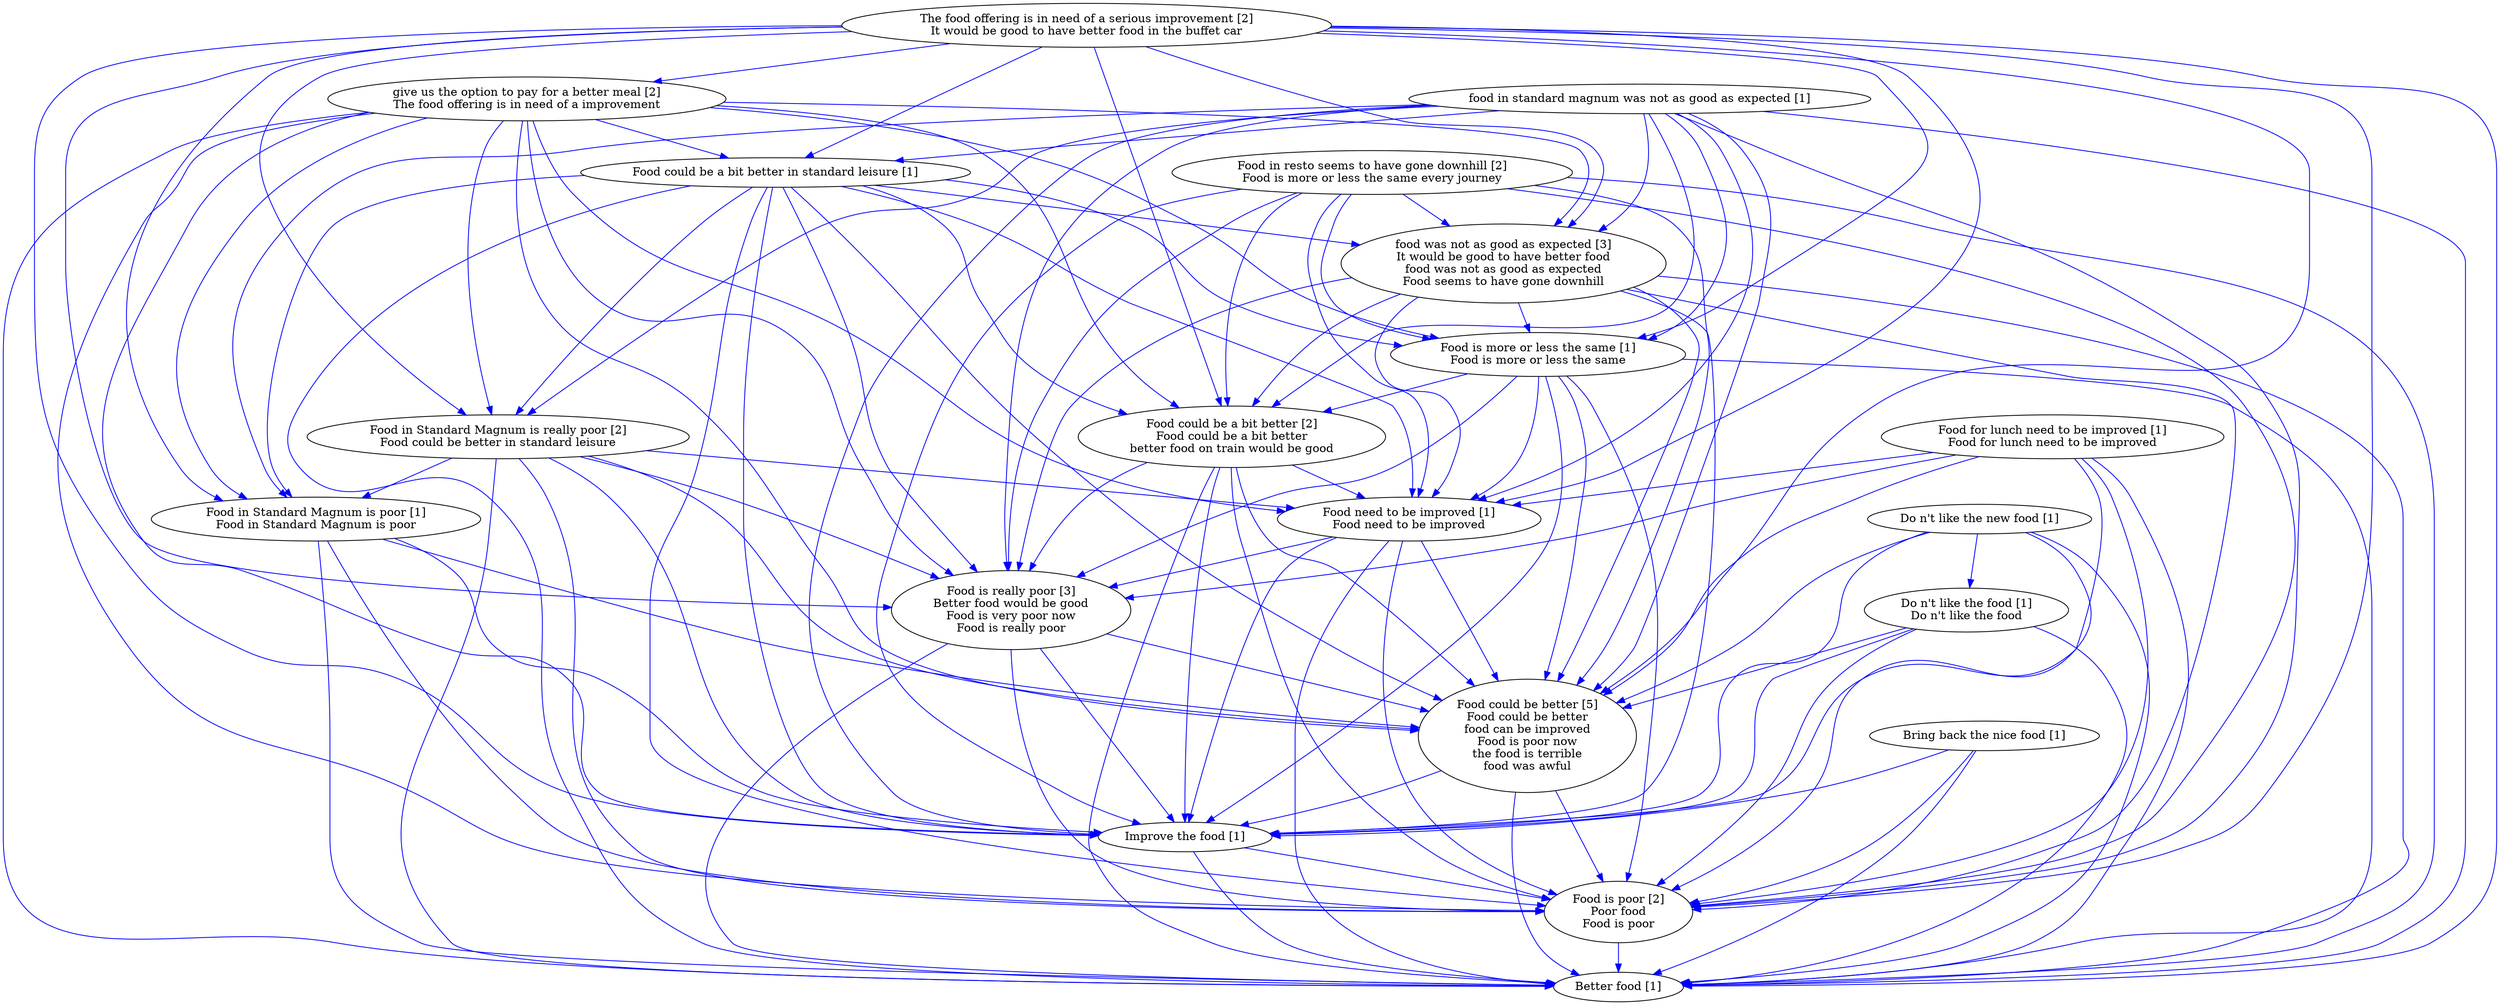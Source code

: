 digraph collapsedGraph {
"Food in Standard Magnum is really poor [2]\nFood could be better in standard leisure""The food offering is in need of a serious improvement [2]\nIt would be good to have better food in the buffet car""give us the option to pay for a better meal [2]\nThe food offering is in need of a improvement""food was not as good as expected [3]\nIt would be good to have better food\nfood was not as good as expected\nFood seems to have gone downhill""Food is really poor [3]\nBetter food would be good\nFood is very poor now\nFood is really poor""Food is poor [2]\nPoor food\nFood is poor""Food could be better [5]\nFood could be better\nfood can be improved\nFood is poor now\nthe food is terrible\nfood was awful""Food in resto seems to have gone downhill [2]\nFood is more or less the same every journey""Food could be a bit better [2]\nFood could be a bit better\nbetter food on train would be good""Better food [1]""Bring back the nice food [1]""Do n't like the new food [1]""Do n't like the food [1]\nDo n't like the food""Food could be a bit better in standard leisure [1]""Food for lunch need to be improved [1]\nFood for lunch need to be improved""Food need to be improved [1]\nFood need to be improved""Food in Standard Magnum is poor [1]\nFood in Standard Magnum is poor""Food is more or less the same [1]\nFood is more or less the same""Improve the food [1]""food in standard magnum was not as good as expected [1]""Food could be better [5]\nFood could be better\nfood can be improved\nFood is poor now\nthe food is terrible\nfood was awful" -> "Better food [1]" [color=blue]
"Food could be a bit better in standard leisure [1]" -> "Food is really poor [3]\nBetter food would be good\nFood is very poor now\nFood is really poor" [color=blue]
"Food could be better [5]\nFood could be better\nfood can be improved\nFood is poor now\nthe food is terrible\nfood was awful" -> "Food is poor [2]\nPoor food\nFood is poor" [color=blue]
"food was not as good as expected [3]\nIt would be good to have better food\nfood was not as good as expected\nFood seems to have gone downhill" -> "Improve the food [1]" [color=blue]
"give us the option to pay for a better meal [2]\nThe food offering is in need of a improvement" -> "Food could be better [5]\nFood could be better\nfood can be improved\nFood is poor now\nthe food is terrible\nfood was awful" [color=blue]
"Food could be a bit better in standard leisure [1]" -> "Food could be better [5]\nFood could be better\nfood can be improved\nFood is poor now\nthe food is terrible\nfood was awful" [color=blue]
"Food could be a bit better in standard leisure [1]" -> "Food need to be improved [1]\nFood need to be improved" [color=blue]
"Food could be a bit better in standard leisure [1]" -> "Better food [1]" [color=blue]
"Food could be a bit better in standard leisure [1]" -> "Food is poor [2]\nPoor food\nFood is poor" [color=blue]
"Food could be a bit better in standard leisure [1]" -> "Food could be a bit better [2]\nFood could be a bit better\nbetter food on train would be good" [color=blue]
"Food could be a bit better in standard leisure [1]" -> "Food is more or less the same [1]\nFood is more or less the same" [color=blue]
"food in standard magnum was not as good as expected [1]" -> "food was not as good as expected [3]\nIt would be good to have better food\nfood was not as good as expected\nFood seems to have gone downhill" [color=blue]
"food in standard magnum was not as good as expected [1]" -> "Food could be better [5]\nFood could be better\nfood can be improved\nFood is poor now\nthe food is terrible\nfood was awful" [color=blue]
"The food offering is in need of a serious improvement [2]\nIt would be good to have better food in the buffet car" -> "food was not as good as expected [3]\nIt would be good to have better food\nfood was not as good as expected\nFood seems to have gone downhill" [color=blue]
"The food offering is in need of a serious improvement [2]\nIt would be good to have better food in the buffet car" -> "Improve the food [1]" [color=blue]
"Food is really poor [3]\nBetter food would be good\nFood is very poor now\nFood is really poor" -> "Food is poor [2]\nPoor food\nFood is poor" [color=blue]
"food in standard magnum was not as good as expected [1]" -> "Improve the food [1]" [color=blue]
"Bring back the nice food [1]" -> "Food is poor [2]\nPoor food\nFood is poor" [color=blue]
"Food is really poor [3]\nBetter food would be good\nFood is very poor now\nFood is really poor" -> "Better food [1]" [color=blue]
"The food offering is in need of a serious improvement [2]\nIt would be good to have better food in the buffet car" -> "Food is really poor [3]\nBetter food would be good\nFood is very poor now\nFood is really poor" [color=blue]
"Bring back the nice food [1]" -> "Improve the food [1]" [color=blue]
"Food in resto seems to have gone downhill [2]\nFood is more or less the same every journey" -> "Food is really poor [3]\nBetter food would be good\nFood is very poor now\nFood is really poor" [color=blue]
"food was not as good as expected [3]\nIt would be good to have better food\nfood was not as good as expected\nFood seems to have gone downhill" -> "Food could be better [5]\nFood could be better\nfood can be improved\nFood is poor now\nthe food is terrible\nfood was awful" [color=blue]
"Improve the food [1]" -> "Food is poor [2]\nPoor food\nFood is poor" [color=blue]
"Do n't like the food [1]\nDo n't like the food" -> "Improve the food [1]" [color=blue]
"Do n't like the food [1]\nDo n't like the food" -> "Food could be better [5]\nFood could be better\nfood can be improved\nFood is poor now\nthe food is terrible\nfood was awful" [color=blue]
"Do n't like the food [1]\nDo n't like the food" -> "Food is poor [2]\nPoor food\nFood is poor" [color=blue]
"Food is poor [2]\nPoor food\nFood is poor" -> "Better food [1]" [color=blue]
"Food is really poor [3]\nBetter food would be good\nFood is very poor now\nFood is really poor" -> "Improve the food [1]" [color=blue]
"Food is more or less the same [1]\nFood is more or less the same" -> "Food is really poor [3]\nBetter food would be good\nFood is very poor now\nFood is really poor" [color=blue]
"Food for lunch need to be improved [1]\nFood for lunch need to be improved" -> "Improve the food [1]" [color=blue]
"Food is really poor [3]\nBetter food would be good\nFood is very poor now\nFood is really poor" -> "Food could be better [5]\nFood could be better\nfood can be improved\nFood is poor now\nthe food is terrible\nfood was awful" [color=blue]
"Food is more or less the same [1]\nFood is more or less the same" -> "Food could be better [5]\nFood could be better\nfood can be improved\nFood is poor now\nthe food is terrible\nfood was awful" [color=blue]
"Food is more or less the same [1]\nFood is more or less the same" -> "Improve the food [1]" [color=blue]
"Food for lunch need to be improved [1]\nFood for lunch need to be improved" -> "Food is really poor [3]\nBetter food would be good\nFood is very poor now\nFood is really poor" [color=blue]
"Food is more or less the same [1]\nFood is more or less the same" -> "Food could be a bit better [2]\nFood could be a bit better\nbetter food on train would be good" [color=blue]
"Food is more or less the same [1]\nFood is more or less the same" -> "Food need to be improved [1]\nFood need to be improved" [color=blue]
"Food is more or less the same [1]\nFood is more or less the same" -> "Food is poor [2]\nPoor food\nFood is poor" [color=blue]
"Food is more or less the same [1]\nFood is more or less the same" -> "Better food [1]" [color=blue]
"The food offering is in need of a serious improvement [2]\nIt would be good to have better food in the buffet car" -> "Food could be a bit better in standard leisure [1]" [color=blue]
"Food in resto seems to have gone downhill [2]\nFood is more or less the same every journey" -> "Food could be a bit better [2]\nFood could be a bit better\nbetter food on train would be good" [color=blue]
"Food could be a bit better [2]\nFood could be a bit better\nbetter food on train would be good" -> "Food is really poor [3]\nBetter food would be good\nFood is very poor now\nFood is really poor" [color=blue]
"The food offering is in need of a serious improvement [2]\nIt would be good to have better food in the buffet car" -> "give us the option to pay for a better meal [2]\nThe food offering is in need of a improvement" [color=blue]
"Food in resto seems to have gone downhill [2]\nFood is more or less the same every journey" -> "Food need to be improved [1]\nFood need to be improved" [color=blue]
"Food in resto seems to have gone downhill [2]\nFood is more or less the same every journey" -> "Improve the food [1]" [color=blue]
"Food in resto seems to have gone downhill [2]\nFood is more or less the same every journey" -> "food was not as good as expected [3]\nIt would be good to have better food\nfood was not as good as expected\nFood seems to have gone downhill" [color=blue]
"Food in resto seems to have gone downhill [2]\nFood is more or less the same every journey" -> "Food is poor [2]\nPoor food\nFood is poor" [color=blue]
"Food in resto seems to have gone downhill [2]\nFood is more or less the same every journey" -> "Better food [1]" [color=blue]
"Food in resto seems to have gone downhill [2]\nFood is more or less the same every journey" -> "Food is more or less the same [1]\nFood is more or less the same" [color=blue]
"Food could be better [5]\nFood could be better\nfood can be improved\nFood is poor now\nthe food is terrible\nfood was awful" -> "Improve the food [1]" [color=blue]
"Food in Standard Magnum is really poor [2]\nFood could be better in standard leisure" -> "Improve the food [1]" [color=blue]
"The food offering is in need of a serious improvement [2]\nIt would be good to have better food in the buffet car" -> "Food could be better [5]\nFood could be better\nfood can be improved\nFood is poor now\nthe food is terrible\nfood was awful" [color=blue]
"Food need to be improved [1]\nFood need to be improved" -> "Food could be better [5]\nFood could be better\nfood can be improved\nFood is poor now\nthe food is terrible\nfood was awful" [color=blue]
"food was not as good as expected [3]\nIt would be good to have better food\nfood was not as good as expected\nFood seems to have gone downhill" -> "Food is really poor [3]\nBetter food would be good\nFood is very poor now\nFood is really poor" [color=blue]
"Food in Standard Magnum is really poor [2]\nFood could be better in standard leisure" -> "Food is poor [2]\nPoor food\nFood is poor" [color=blue]
"Food need to be improved [1]\nFood need to be improved" -> "Food is really poor [3]\nBetter food would be good\nFood is very poor now\nFood is really poor" [color=blue]
"Food in Standard Magnum is really poor [2]\nFood could be better in standard leisure" -> "Food need to be improved [1]\nFood need to be improved" [color=blue]
"Food could be a bit better in standard leisure [1]" -> "food was not as good as expected [3]\nIt would be good to have better food\nfood was not as good as expected\nFood seems to have gone downhill" [color=blue]
"Food need to be improved [1]\nFood need to be improved" -> "Better food [1]" [color=blue]
"Food could be a bit better [2]\nFood could be a bit better\nbetter food on train would be good" -> "Food could be better [5]\nFood could be better\nfood can be improved\nFood is poor now\nthe food is terrible\nfood was awful" [color=blue]
"Food need to be improved [1]\nFood need to be improved" -> "Food is poor [2]\nPoor food\nFood is poor" [color=blue]
"Food in Standard Magnum is really poor [2]\nFood could be better in standard leisure" -> "Food could be better [5]\nFood could be better\nfood can be improved\nFood is poor now\nthe food is terrible\nfood was awful" [color=blue]
"Food could be a bit better in standard leisure [1]" -> "Improve the food [1]" [color=blue]
"food was not as good as expected [3]\nIt would be good to have better food\nfood was not as good as expected\nFood seems to have gone downhill" -> "Food could be a bit better [2]\nFood could be a bit better\nbetter food on train would be good" [color=blue]
"food was not as good as expected [3]\nIt would be good to have better food\nfood was not as good as expected\nFood seems to have gone downhill" -> "Food need to be improved [1]\nFood need to be improved" [color=blue]
"Food in Standard Magnum is really poor [2]\nFood could be better in standard leisure" -> "Food is really poor [3]\nBetter food would be good\nFood is very poor now\nFood is really poor" [color=blue]
"food was not as good as expected [3]\nIt would be good to have better food\nfood was not as good as expected\nFood seems to have gone downhill" -> "Food is poor [2]\nPoor food\nFood is poor" [color=blue]
"give us the option to pay for a better meal [2]\nThe food offering is in need of a improvement" -> "food was not as good as expected [3]\nIt would be good to have better food\nfood was not as good as expected\nFood seems to have gone downhill" [color=blue]
"food was not as good as expected [3]\nIt would be good to have better food\nfood was not as good as expected\nFood seems to have gone downhill" -> "Food is more or less the same [1]\nFood is more or less the same" [color=blue]
"give us the option to pay for a better meal [2]\nThe food offering is in need of a improvement" -> "Food could be a bit better in standard leisure [1]" [color=blue]
"The food offering is in need of a serious improvement [2]\nIt would be good to have better food in the buffet car" -> "Food could be a bit better [2]\nFood could be a bit better\nbetter food on train would be good" [color=blue]
"Bring back the nice food [1]" -> "Better food [1]" [color=blue]
"Food need to be improved [1]\nFood need to be improved" -> "Improve the food [1]" [color=blue]
"The food offering is in need of a serious improvement [2]\nIt would be good to have better food in the buffet car" -> "Better food [1]" [color=blue]
"The food offering is in need of a serious improvement [2]\nIt would be good to have better food in the buffet car" -> "Food is poor [2]\nPoor food\nFood is poor" [color=blue]
"The food offering is in need of a serious improvement [2]\nIt would be good to have better food in the buffet car" -> "Food need to be improved [1]\nFood need to be improved" [color=blue]
"Food could be a bit better [2]\nFood could be a bit better\nbetter food on train would be good" -> "Better food [1]" [color=blue]
"Food could be a bit better [2]\nFood could be a bit better\nbetter food on train would be good" -> "Food is poor [2]\nPoor food\nFood is poor" [color=blue]
"Food could be a bit better [2]\nFood could be a bit better\nbetter food on train would be good" -> "Food need to be improved [1]\nFood need to be improved" [color=blue]
"Food in Standard Magnum is poor [1]\nFood in Standard Magnum is poor" -> "Improve the food [1]" [color=blue]
"Do n't like the food [1]\nDo n't like the food" -> "Better food [1]" [color=blue]
"give us the option to pay for a better meal [2]\nThe food offering is in need of a improvement" -> "Food could be a bit better [2]\nFood could be a bit better\nbetter food on train would be good" [color=blue]
"Do n't like the new food [1]" -> "Food is poor [2]\nPoor food\nFood is poor" [color=blue]
"Do n't like the new food [1]" -> "Food could be better [5]\nFood could be better\nfood can be improved\nFood is poor now\nthe food is terrible\nfood was awful" [color=blue]
"Do n't like the new food [1]" -> "Improve the food [1]" [color=blue]
"give us the option to pay for a better meal [2]\nThe food offering is in need of a improvement" -> "Food is more or less the same [1]\nFood is more or less the same" [color=blue]
"give us the option to pay for a better meal [2]\nThe food offering is in need of a improvement" -> "Improve the food [1]" [color=blue]
"food in standard magnum was not as good as expected [1]" -> "Food need to be improved [1]\nFood need to be improved" [color=blue]
"food in standard magnum was not as good as expected [1]" -> "Better food [1]" [color=blue]
"food in standard magnum was not as good as expected [1]" -> "Food is poor [2]\nPoor food\nFood is poor" [color=blue]
"food in standard magnum was not as good as expected [1]" -> "Food could be a bit better [2]\nFood could be a bit better\nbetter food on train would be good" [color=blue]
"food in standard magnum was not as good as expected [1]" -> "Food is really poor [3]\nBetter food would be good\nFood is very poor now\nFood is really poor" [color=blue]
"food was not as good as expected [3]\nIt would be good to have better food\nfood was not as good as expected\nFood seems to have gone downhill" -> "Better food [1]" [color=blue]
"give us the option to pay for a better meal [2]\nThe food offering is in need of a improvement" -> "Food is really poor [3]\nBetter food would be good\nFood is very poor now\nFood is really poor" [color=blue]
"Food in Standard Magnum is poor [1]\nFood in Standard Magnum is poor" -> "Food could be better [5]\nFood could be better\nfood can be improved\nFood is poor now\nthe food is terrible\nfood was awful" [color=blue]
"Food for lunch need to be improved [1]\nFood for lunch need to be improved" -> "Food is poor [2]\nPoor food\nFood is poor" [color=blue]
"Food for lunch need to be improved [1]\nFood for lunch need to be improved" -> "Better food [1]" [color=blue]
"Food in resto seems to have gone downhill [2]\nFood is more or less the same every journey" -> "Food could be better [5]\nFood could be better\nfood can be improved\nFood is poor now\nthe food is terrible\nfood was awful" [color=blue]
"give us the option to pay for a better meal [2]\nThe food offering is in need of a improvement" -> "Food need to be improved [1]\nFood need to be improved" [color=blue]
"give us the option to pay for a better meal [2]\nThe food offering is in need of a improvement" -> "Better food [1]" [color=blue]
"give us the option to pay for a better meal [2]\nThe food offering is in need of a improvement" -> "Food is poor [2]\nPoor food\nFood is poor" [color=blue]
"Food for lunch need to be improved [1]\nFood for lunch need to be improved" -> "Food could be better [5]\nFood could be better\nfood can be improved\nFood is poor now\nthe food is terrible\nfood was awful" [color=blue]
"food in standard magnum was not as good as expected [1]" -> "Food is more or less the same [1]\nFood is more or less the same" [color=blue]
"food in standard magnum was not as good as expected [1]" -> "Food could be a bit better in standard leisure [1]" [color=blue]
"The food offering is in need of a serious improvement [2]\nIt would be good to have better food in the buffet car" -> "Food is more or less the same [1]\nFood is more or less the same" [color=blue]
"Food in Standard Magnum is poor [1]\nFood in Standard Magnum is poor" -> "Better food [1]" [color=blue]
"Food in Standard Magnum is poor [1]\nFood in Standard Magnum is poor" -> "Food is poor [2]\nPoor food\nFood is poor" [color=blue]
"Improve the food [1]" -> "Better food [1]" [color=blue]
"Do n't like the new food [1]" -> "Better food [1]" [color=blue]
"Food could be a bit better [2]\nFood could be a bit better\nbetter food on train would be good" -> "Improve the food [1]" [color=blue]
"Food in Standard Magnum is really poor [2]\nFood could be better in standard leisure" -> "Better food [1]" [color=blue]
"Do n't like the new food [1]" -> "Do n't like the food [1]\nDo n't like the food" [color=blue]
"Food for lunch need to be improved [1]\nFood for lunch need to be improved" -> "Food need to be improved [1]\nFood need to be improved" [color=blue]
"Food could be a bit better in standard leisure [1]" -> "Food in Standard Magnum is really poor [2]\nFood could be better in standard leisure" [color=blue]
"Food in Standard Magnum is really poor [2]\nFood could be better in standard leisure" -> "Food in Standard Magnum is poor [1]\nFood in Standard Magnum is poor" [color=blue]
"The food offering is in need of a serious improvement [2]\nIt would be good to have better food in the buffet car" -> "Food in Standard Magnum is really poor [2]\nFood could be better in standard leisure" [color=blue]
"give us the option to pay for a better meal [2]\nThe food offering is in need of a improvement" -> "Food in Standard Magnum is really poor [2]\nFood could be better in standard leisure" [color=blue]
"food in standard magnum was not as good as expected [1]" -> "Food in Standard Magnum is really poor [2]\nFood could be better in standard leisure" [color=blue]
"Food could be a bit better in standard leisure [1]" -> "Food in Standard Magnum is poor [1]\nFood in Standard Magnum is poor" [color=blue]
"The food offering is in need of a serious improvement [2]\nIt would be good to have better food in the buffet car" -> "Food in Standard Magnum is poor [1]\nFood in Standard Magnum is poor" [color=blue]
"give us the option to pay for a better meal [2]\nThe food offering is in need of a improvement" -> "Food in Standard Magnum is poor [1]\nFood in Standard Magnum is poor" [color=blue]
"food in standard magnum was not as good as expected [1]" -> "Food in Standard Magnum is poor [1]\nFood in Standard Magnum is poor" [color=blue]
}